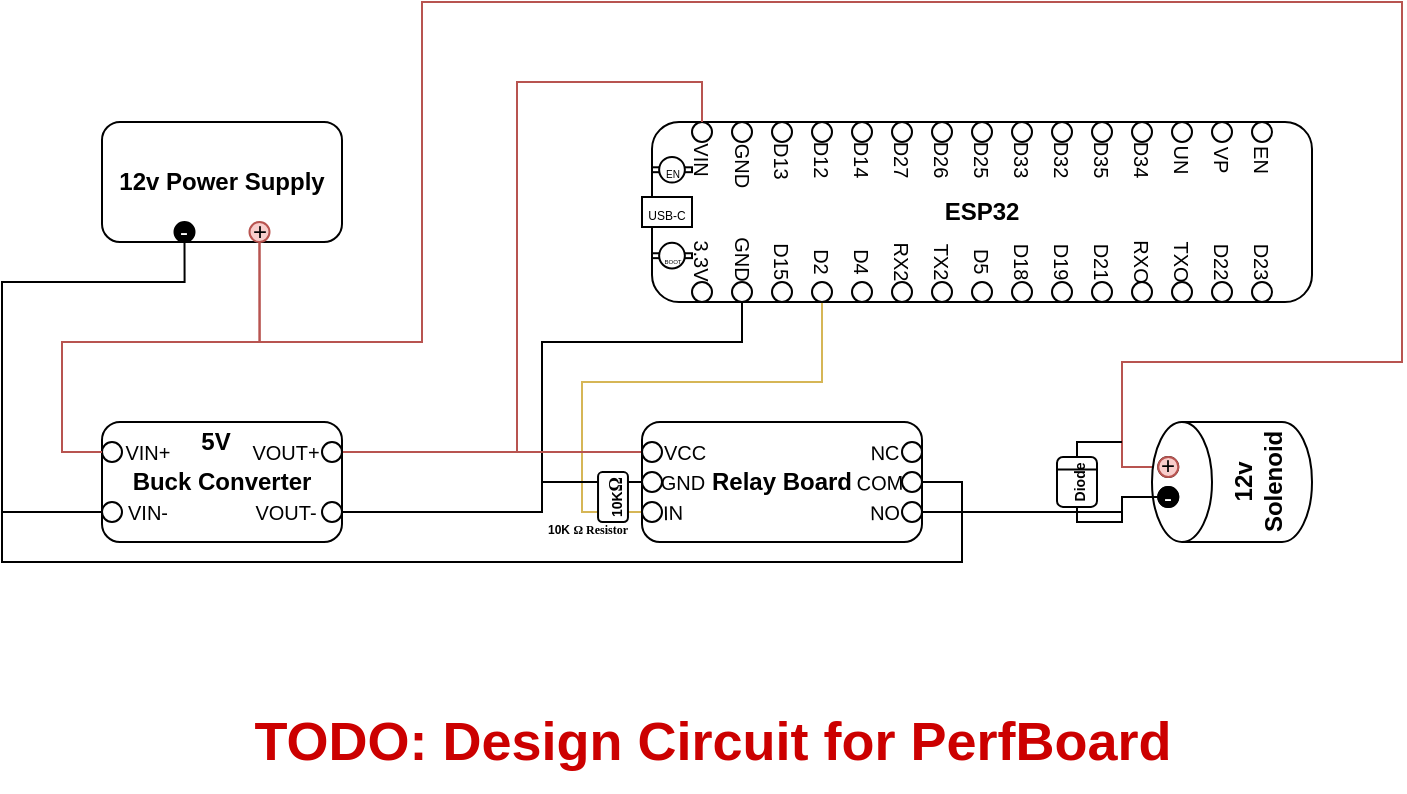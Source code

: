 <mxfile version="26.0.3">
  <diagram name="Page-1" id="7e0a89b8-554c-2b80-1dc8-d5c74ca68de4">
    <mxGraphModel dx="801" dy="462" grid="1" gridSize="10" guides="1" tooltips="1" connect="1" arrows="1" fold="1" page="1" pageScale="1" pageWidth="1100" pageHeight="850" background="none" math="0" shadow="0">
      <root>
        <mxCell id="0" />
        <mxCell id="1" parent="0" />
        <mxCell id="8zKR5QXtWBGNY6RMP4Kf-1" value="&lt;b&gt;12v Power Supply&lt;/b&gt;" style="rounded=1;whiteSpace=wrap;html=1;" parent="1" vertex="1">
          <mxGeometry x="250" y="140" width="120" height="60" as="geometry" />
        </mxCell>
        <mxCell id="6HL7fSu7sFX8N83Fmbjs-27" style="edgeStyle=orthogonalEdgeStyle;rounded=0;orthogonalLoop=1;jettySize=auto;html=1;exitX=1;exitY=0.75;exitDx=0;exitDy=0;entryX=0.5;entryY=1;entryDx=0;entryDy=0;endArrow=none;endFill=0;" edge="1" parent="1" source="8zKR5QXtWBGNY6RMP4Kf-2" target="8zKR5QXtWBGNY6RMP4Kf-30">
          <mxGeometry relative="1" as="geometry">
            <Array as="points">
              <mxPoint x="470" y="335" />
              <mxPoint x="470" y="250" />
              <mxPoint x="570" y="250" />
            </Array>
          </mxGeometry>
        </mxCell>
        <mxCell id="8zKR5QXtWBGNY6RMP4Kf-2" value="&lt;b&gt;Buck Converter&lt;/b&gt;" style="rounded=1;whiteSpace=wrap;html=1;" parent="1" vertex="1">
          <mxGeometry x="250" y="290" width="120" height="60" as="geometry" />
        </mxCell>
        <mxCell id="8zKR5QXtWBGNY6RMP4Kf-4" value="&lt;b&gt;ESP32&lt;/b&gt;" style="rounded=1;whiteSpace=wrap;html=1;movable=1;resizable=1;rotatable=1;deletable=1;editable=1;locked=0;connectable=1;" parent="1" vertex="1">
          <mxGeometry x="525" y="140" width="330" height="90" as="geometry" />
        </mxCell>
        <mxCell id="8zKR5QXtWBGNY6RMP4Kf-5" value="" style="ellipse;whiteSpace=wrap;html=1;aspect=fixed;" parent="1" vertex="1">
          <mxGeometry x="545" y="140" width="10" height="10" as="geometry" />
        </mxCell>
        <mxCell id="8zKR5QXtWBGNY6RMP4Kf-6" value="" style="ellipse;whiteSpace=wrap;html=1;aspect=fixed;" parent="1" vertex="1">
          <mxGeometry x="565" y="140" width="10" height="10" as="geometry" />
        </mxCell>
        <mxCell id="8zKR5QXtWBGNY6RMP4Kf-7" value="" style="ellipse;whiteSpace=wrap;html=1;aspect=fixed;" parent="1" vertex="1">
          <mxGeometry x="645" y="140" width="10" height="10" as="geometry" />
        </mxCell>
        <mxCell id="8zKR5QXtWBGNY6RMP4Kf-8" value="" style="ellipse;whiteSpace=wrap;html=1;aspect=fixed;" parent="1" vertex="1">
          <mxGeometry x="605" y="140" width="10" height="10" as="geometry" />
        </mxCell>
        <mxCell id="8zKR5QXtWBGNY6RMP4Kf-9" value="" style="ellipse;whiteSpace=wrap;html=1;aspect=fixed;" parent="1" vertex="1">
          <mxGeometry x="665" y="140" width="10" height="10" as="geometry" />
        </mxCell>
        <mxCell id="8zKR5QXtWBGNY6RMP4Kf-10" value="" style="ellipse;whiteSpace=wrap;html=1;aspect=fixed;" parent="1" vertex="1">
          <mxGeometry x="725" y="140" width="10" height="10" as="geometry" />
        </mxCell>
        <mxCell id="8zKR5QXtWBGNY6RMP4Kf-11" value="" style="ellipse;whiteSpace=wrap;html=1;aspect=fixed;" parent="1" vertex="1">
          <mxGeometry x="825" y="140" width="10" height="10" as="geometry" />
        </mxCell>
        <mxCell id="8zKR5QXtWBGNY6RMP4Kf-12" value="" style="ellipse;whiteSpace=wrap;html=1;aspect=fixed;" parent="1" vertex="1">
          <mxGeometry x="805" y="140" width="10" height="10" as="geometry" />
        </mxCell>
        <mxCell id="8zKR5QXtWBGNY6RMP4Kf-13" value="" style="ellipse;whiteSpace=wrap;html=1;aspect=fixed;" parent="1" vertex="1">
          <mxGeometry x="765" y="140" width="10" height="10" as="geometry" />
        </mxCell>
        <mxCell id="8zKR5QXtWBGNY6RMP4Kf-14" value="" style="ellipse;whiteSpace=wrap;html=1;aspect=fixed;" parent="1" vertex="1">
          <mxGeometry x="745" y="140" width="10" height="10" as="geometry" />
        </mxCell>
        <mxCell id="8zKR5QXtWBGNY6RMP4Kf-15" value="" style="ellipse;whiteSpace=wrap;html=1;aspect=fixed;" parent="1" vertex="1">
          <mxGeometry x="785" y="140" width="10" height="10" as="geometry" />
        </mxCell>
        <mxCell id="8zKR5QXtWBGNY6RMP4Kf-16" value="" style="ellipse;whiteSpace=wrap;html=1;aspect=fixed;" parent="1" vertex="1">
          <mxGeometry x="685" y="140" width="10" height="10" as="geometry" />
        </mxCell>
        <mxCell id="8zKR5QXtWBGNY6RMP4Kf-17" value="" style="ellipse;whiteSpace=wrap;html=1;aspect=fixed;" parent="1" vertex="1">
          <mxGeometry x="585" y="140" width="10" height="10" as="geometry" />
        </mxCell>
        <mxCell id="8zKR5QXtWBGNY6RMP4Kf-18" value="" style="ellipse;whiteSpace=wrap;html=1;aspect=fixed;" parent="1" vertex="1">
          <mxGeometry x="705" y="140" width="10" height="10" as="geometry" />
        </mxCell>
        <mxCell id="8zKR5QXtWBGNY6RMP4Kf-19" value="" style="ellipse;whiteSpace=wrap;html=1;aspect=fixed;" parent="1" vertex="1">
          <mxGeometry x="625" y="140" width="10" height="10" as="geometry" />
        </mxCell>
        <mxCell id="8zKR5QXtWBGNY6RMP4Kf-29" value="" style="ellipse;whiteSpace=wrap;html=1;aspect=fixed;" parent="1" vertex="1">
          <mxGeometry x="545" y="220" width="10" height="10" as="geometry" />
        </mxCell>
        <mxCell id="8zKR5QXtWBGNY6RMP4Kf-30" value="" style="ellipse;whiteSpace=wrap;html=1;aspect=fixed;" parent="1" vertex="1">
          <mxGeometry x="565" y="220" width="10" height="10" as="geometry" />
        </mxCell>
        <mxCell id="8zKR5QXtWBGNY6RMP4Kf-31" value="" style="ellipse;whiteSpace=wrap;html=1;aspect=fixed;" parent="1" vertex="1">
          <mxGeometry x="645" y="220" width="10" height="10" as="geometry" />
        </mxCell>
        <mxCell id="6HL7fSu7sFX8N83Fmbjs-39" style="edgeStyle=orthogonalEdgeStyle;rounded=0;orthogonalLoop=1;jettySize=auto;html=1;entryX=0;entryY=0.5;entryDx=0;entryDy=0;endArrow=none;endFill=0;fillColor=#fff2cc;strokeColor=#d6b656;" edge="1" parent="1" source="8zKR5QXtWBGNY6RMP4Kf-32" target="6HL7fSu7sFX8N83Fmbjs-8">
          <mxGeometry relative="1" as="geometry">
            <Array as="points">
              <mxPoint x="610" y="270" />
              <mxPoint x="490" y="270" />
              <mxPoint x="490" y="335" />
            </Array>
          </mxGeometry>
        </mxCell>
        <mxCell id="8zKR5QXtWBGNY6RMP4Kf-32" value="" style="ellipse;whiteSpace=wrap;html=1;aspect=fixed;" parent="1" vertex="1">
          <mxGeometry x="605" y="220" width="10" height="10" as="geometry" />
        </mxCell>
        <mxCell id="8zKR5QXtWBGNY6RMP4Kf-33" value="" style="ellipse;whiteSpace=wrap;html=1;aspect=fixed;" parent="1" vertex="1">
          <mxGeometry x="665" y="220" width="10" height="10" as="geometry" />
        </mxCell>
        <mxCell id="8zKR5QXtWBGNY6RMP4Kf-34" value="" style="ellipse;whiteSpace=wrap;html=1;aspect=fixed;" parent="1" vertex="1">
          <mxGeometry x="725" y="220" width="10" height="10" as="geometry" />
        </mxCell>
        <mxCell id="8zKR5QXtWBGNY6RMP4Kf-35" value="" style="ellipse;whiteSpace=wrap;html=1;aspect=fixed;" parent="1" vertex="1">
          <mxGeometry x="825" y="220" width="10" height="10" as="geometry" />
        </mxCell>
        <mxCell id="8zKR5QXtWBGNY6RMP4Kf-36" value="" style="ellipse;whiteSpace=wrap;html=1;aspect=fixed;" parent="1" vertex="1">
          <mxGeometry x="805" y="220" width="10" height="10" as="geometry" />
        </mxCell>
        <mxCell id="8zKR5QXtWBGNY6RMP4Kf-37" value="" style="ellipse;whiteSpace=wrap;html=1;aspect=fixed;" parent="1" vertex="1">
          <mxGeometry x="765" y="220" width="10" height="10" as="geometry" />
        </mxCell>
        <mxCell id="8zKR5QXtWBGNY6RMP4Kf-38" value="" style="ellipse;whiteSpace=wrap;html=1;aspect=fixed;" parent="1" vertex="1">
          <mxGeometry x="745" y="220" width="10" height="10" as="geometry" />
        </mxCell>
        <mxCell id="8zKR5QXtWBGNY6RMP4Kf-39" value="" style="ellipse;whiteSpace=wrap;html=1;aspect=fixed;" parent="1" vertex="1">
          <mxGeometry x="785" y="220" width="10" height="10" as="geometry" />
        </mxCell>
        <mxCell id="8zKR5QXtWBGNY6RMP4Kf-40" value="" style="ellipse;whiteSpace=wrap;html=1;aspect=fixed;" parent="1" vertex="1">
          <mxGeometry x="685" y="220" width="10" height="10" as="geometry" />
        </mxCell>
        <mxCell id="8zKR5QXtWBGNY6RMP4Kf-41" value="" style="ellipse;whiteSpace=wrap;html=1;aspect=fixed;" parent="1" vertex="1">
          <mxGeometry x="585" y="220" width="10" height="10" as="geometry" />
        </mxCell>
        <mxCell id="8zKR5QXtWBGNY6RMP4Kf-42" value="" style="ellipse;whiteSpace=wrap;html=1;aspect=fixed;" parent="1" vertex="1">
          <mxGeometry x="705" y="220" width="10" height="10" as="geometry" />
        </mxCell>
        <mxCell id="8zKR5QXtWBGNY6RMP4Kf-43" value="" style="ellipse;whiteSpace=wrap;html=1;aspect=fixed;" parent="1" vertex="1">
          <mxGeometry x="625" y="220" width="10" height="10" as="geometry" />
        </mxCell>
        <mxCell id="8zKR5QXtWBGNY6RMP4Kf-44" value="&lt;font style=&quot;font-size: 10px;&quot;&gt;VIN&lt;/font&gt;" style="text;html=1;align=center;verticalAlign=middle;whiteSpace=wrap;rounded=0;rotation=90;" parent="1" vertex="1">
          <mxGeometry x="541.88" y="154" width="16.25" height="10" as="geometry" />
        </mxCell>
        <mxCell id="8zKR5QXtWBGNY6RMP4Kf-45" value="&lt;font style=&quot;font-size: 10px;&quot;&gt;GND&lt;/font&gt;" style="text;html=1;align=center;verticalAlign=middle;whiteSpace=wrap;rounded=0;rotation=90;" parent="1" vertex="1">
          <mxGeometry x="558.44" y="157.44" width="23.12" height="10" as="geometry" />
        </mxCell>
        <mxCell id="8zKR5QXtWBGNY6RMP4Kf-46" value="&lt;font style=&quot;font-size: 10px;&quot;&gt;D13&lt;/font&gt;" style="text;html=1;align=center;verticalAlign=middle;whiteSpace=wrap;rounded=0;rotation=90;" parent="1" vertex="1">
          <mxGeometry x="581.72" y="154.16" width="16.56" height="10" as="geometry" />
        </mxCell>
        <mxCell id="8zKR5QXtWBGNY6RMP4Kf-47" value="&lt;font style=&quot;font-size: 10px;&quot;&gt;D12&lt;/font&gt;" style="text;html=1;align=center;verticalAlign=middle;whiteSpace=wrap;rounded=0;rotation=90;" parent="1" vertex="1">
          <mxGeometry x="601.88" y="154" width="16.25" height="10" as="geometry" />
        </mxCell>
        <mxCell id="8zKR5QXtWBGNY6RMP4Kf-48" value="&lt;font style=&quot;font-size: 10px;&quot;&gt;D14&lt;/font&gt;" style="text;html=1;align=center;verticalAlign=middle;whiteSpace=wrap;rounded=0;rotation=90;" parent="1" vertex="1">
          <mxGeometry x="621.88" y="154" width="16.25" height="10" as="geometry" />
        </mxCell>
        <mxCell id="8zKR5QXtWBGNY6RMP4Kf-49" value="&lt;font style=&quot;font-size: 10px;&quot;&gt;D27&lt;/font&gt;" style="text;html=1;align=center;verticalAlign=middle;whiteSpace=wrap;rounded=0;rotation=90;" parent="1" vertex="1">
          <mxGeometry x="641.88" y="154" width="16.25" height="10" as="geometry" />
        </mxCell>
        <mxCell id="8zKR5QXtWBGNY6RMP4Kf-50" value="&lt;font style=&quot;font-size: 10px;&quot;&gt;D26&lt;/font&gt;" style="text;html=1;align=center;verticalAlign=middle;whiteSpace=wrap;rounded=0;rotation=90;" parent="1" vertex="1">
          <mxGeometry x="661.88" y="154" width="16.25" height="10" as="geometry" />
        </mxCell>
        <mxCell id="8zKR5QXtWBGNY6RMP4Kf-51" value="&lt;font style=&quot;font-size: 10px;&quot;&gt;D25&lt;/font&gt;" style="text;html=1;align=center;verticalAlign=middle;whiteSpace=wrap;rounded=0;rotation=90;" parent="1" vertex="1">
          <mxGeometry x="681.88" y="154" width="16.25" height="10" as="geometry" />
        </mxCell>
        <mxCell id="8zKR5QXtWBGNY6RMP4Kf-52" value="&lt;font style=&quot;font-size: 10px;&quot;&gt;D33&lt;/font&gt;" style="text;html=1;align=center;verticalAlign=middle;whiteSpace=wrap;rounded=0;rotation=90;" parent="1" vertex="1">
          <mxGeometry x="701.88" y="154" width="16.25" height="10" as="geometry" />
        </mxCell>
        <mxCell id="8zKR5QXtWBGNY6RMP4Kf-53" value="&lt;font style=&quot;font-size: 10px;&quot;&gt;D32&lt;/font&gt;" style="text;html=1;align=center;verticalAlign=middle;whiteSpace=wrap;rounded=0;rotation=90;" parent="1" vertex="1">
          <mxGeometry x="721.88" y="154" width="16.25" height="10" as="geometry" />
        </mxCell>
        <mxCell id="8zKR5QXtWBGNY6RMP4Kf-54" value="&lt;font style=&quot;font-size: 10px;&quot;&gt;D35&lt;/font&gt;" style="text;html=1;align=center;verticalAlign=middle;whiteSpace=wrap;rounded=0;rotation=90;" parent="1" vertex="1">
          <mxGeometry x="741.88" y="154" width="16.25" height="10" as="geometry" />
        </mxCell>
        <mxCell id="8zKR5QXtWBGNY6RMP4Kf-55" value="&lt;font style=&quot;font-size: 10px;&quot;&gt;D34&lt;/font&gt;" style="text;html=1;align=center;verticalAlign=middle;whiteSpace=wrap;rounded=0;rotation=90;" parent="1" vertex="1">
          <mxGeometry x="761.88" y="154" width="16.25" height="10" as="geometry" />
        </mxCell>
        <mxCell id="8zKR5QXtWBGNY6RMP4Kf-56" value="&lt;font style=&quot;font-size: 10px;&quot;&gt;UN&lt;/font&gt;" style="text;html=1;align=center;verticalAlign=middle;whiteSpace=wrap;rounded=0;rotation=90;" parent="1" vertex="1">
          <mxGeometry x="781.88" y="154" width="16.25" height="10" as="geometry" />
        </mxCell>
        <mxCell id="8zKR5QXtWBGNY6RMP4Kf-57" value="&lt;font style=&quot;font-size: 10px;&quot;&gt;VP&lt;/font&gt;" style="text;html=1;align=center;verticalAlign=middle;whiteSpace=wrap;rounded=0;rotation=90;" parent="1" vertex="1">
          <mxGeometry x="801.88" y="154" width="16.25" height="10" as="geometry" />
        </mxCell>
        <mxCell id="8zKR5QXtWBGNY6RMP4Kf-58" value="&lt;font style=&quot;font-size: 10px;&quot;&gt;EN&lt;/font&gt;" style="text;html=1;align=center;verticalAlign=middle;whiteSpace=wrap;rounded=0;rotation=90;" parent="1" vertex="1">
          <mxGeometry x="821.88" y="154" width="16.25" height="10" as="geometry" />
        </mxCell>
        <mxCell id="8zKR5QXtWBGNY6RMP4Kf-60" value="&lt;font style=&quot;font-size: 10px;&quot;&gt;3.3V&lt;/font&gt;" style="text;html=1;align=center;verticalAlign=middle;whiteSpace=wrap;rounded=0;rotation=90;" parent="1" vertex="1">
          <mxGeometry x="538.36" y="205" width="23.27" height="10" as="geometry" />
        </mxCell>
        <mxCell id="8zKR5QXtWBGNY6RMP4Kf-61" value="&lt;font style=&quot;font-size: 10px;&quot;&gt;GND&lt;/font&gt;" style="text;html=1;align=center;verticalAlign=middle;whiteSpace=wrap;rounded=0;rotation=90;" parent="1" vertex="1">
          <mxGeometry x="556.72" y="203.28" width="26.56" height="10" as="geometry" />
        </mxCell>
        <mxCell id="8zKR5QXtWBGNY6RMP4Kf-62" value="&lt;font style=&quot;font-size: 10px;&quot;&gt;D15&lt;/font&gt;" style="text;html=1;align=center;verticalAlign=middle;whiteSpace=wrap;rounded=0;rotation=90;" parent="1" vertex="1">
          <mxGeometry x="582.03" y="205" width="16.25" height="10" as="geometry" />
        </mxCell>
        <mxCell id="8zKR5QXtWBGNY6RMP4Kf-63" value="&lt;font style=&quot;font-size: 10px;&quot;&gt;D2&lt;/font&gt;" style="text;html=1;align=center;verticalAlign=middle;whiteSpace=wrap;rounded=0;rotation=90;" parent="1" vertex="1">
          <mxGeometry x="601.88" y="205" width="16.25" height="10" as="geometry" />
        </mxCell>
        <mxCell id="8zKR5QXtWBGNY6RMP4Kf-64" value="&lt;font style=&quot;font-size: 10px;&quot;&gt;D4&lt;/font&gt;" style="text;html=1;align=center;verticalAlign=middle;whiteSpace=wrap;rounded=0;rotation=90;" parent="1" vertex="1">
          <mxGeometry x="621.88" y="205" width="16.25" height="10" as="geometry" />
        </mxCell>
        <mxCell id="8zKR5QXtWBGNY6RMP4Kf-65" value="&lt;span style=&quot;font-size: 10px;&quot;&gt;RX2&lt;/span&gt;" style="text;html=1;align=center;verticalAlign=middle;whiteSpace=wrap;rounded=0;rotation=90;" parent="1" vertex="1">
          <mxGeometry x="641.88" y="205" width="16.25" height="10" as="geometry" />
        </mxCell>
        <mxCell id="8zKR5QXtWBGNY6RMP4Kf-66" value="&lt;font style=&quot;font-size: 10px;&quot;&gt;TX2&lt;/font&gt;" style="text;html=1;align=center;verticalAlign=middle;whiteSpace=wrap;rounded=0;rotation=90;" parent="1" vertex="1">
          <mxGeometry x="661.88" y="205" width="16.25" height="10" as="geometry" />
        </mxCell>
        <mxCell id="8zKR5QXtWBGNY6RMP4Kf-67" value="&lt;font style=&quot;font-size: 10px;&quot;&gt;D5&lt;/font&gt;" style="text;html=1;align=center;verticalAlign=middle;whiteSpace=wrap;rounded=0;rotation=90;" parent="1" vertex="1">
          <mxGeometry x="682.03" y="205" width="16.25" height="10" as="geometry" />
        </mxCell>
        <mxCell id="8zKR5QXtWBGNY6RMP4Kf-68" value="&lt;font style=&quot;font-size: 10px;&quot;&gt;D18&lt;/font&gt;" style="text;html=1;align=center;verticalAlign=middle;whiteSpace=wrap;rounded=0;rotation=90;" parent="1" vertex="1">
          <mxGeometry x="701.88" y="205" width="16.25" height="10" as="geometry" />
        </mxCell>
        <mxCell id="8zKR5QXtWBGNY6RMP4Kf-69" value="&lt;font style=&quot;font-size: 10px;&quot;&gt;D19&lt;/font&gt;" style="text;html=1;align=center;verticalAlign=middle;whiteSpace=wrap;rounded=0;rotation=90;" parent="1" vertex="1">
          <mxGeometry x="721.88" y="205" width="16.25" height="10" as="geometry" />
        </mxCell>
        <mxCell id="8zKR5QXtWBGNY6RMP4Kf-70" value="&lt;font style=&quot;font-size: 10px;&quot;&gt;D21&lt;/font&gt;" style="text;html=1;align=center;verticalAlign=middle;whiteSpace=wrap;rounded=0;rotation=90;" parent="1" vertex="1">
          <mxGeometry x="741.88" y="205" width="16.25" height="10" as="geometry" />
        </mxCell>
        <mxCell id="8zKR5QXtWBGNY6RMP4Kf-71" value="&lt;font style=&quot;font-size: 10px;&quot;&gt;RXO&lt;/font&gt;" style="text;html=1;align=center;verticalAlign=middle;whiteSpace=wrap;rounded=0;rotation=90;" parent="1" vertex="1">
          <mxGeometry x="761.87" y="205" width="16.25" height="10" as="geometry" />
        </mxCell>
        <mxCell id="8zKR5QXtWBGNY6RMP4Kf-72" value="&lt;font style=&quot;font-size: 10px;&quot;&gt;TXO&lt;/font&gt;" style="text;html=1;align=center;verticalAlign=middle;whiteSpace=wrap;rounded=0;rotation=90;" parent="1" vertex="1">
          <mxGeometry x="781.88" y="205" width="16.25" height="10" as="geometry" />
        </mxCell>
        <mxCell id="8zKR5QXtWBGNY6RMP4Kf-74" value="&lt;font style=&quot;font-size: 10px;&quot;&gt;D22&lt;/font&gt;" style="text;html=1;align=center;verticalAlign=middle;whiteSpace=wrap;rounded=0;rotation=90;" parent="1" vertex="1">
          <mxGeometry x="801.88" y="205" width="16.25" height="10" as="geometry" />
        </mxCell>
        <mxCell id="8zKR5QXtWBGNY6RMP4Kf-75" value="&lt;font style=&quot;font-size: 10px;&quot;&gt;D23&lt;/font&gt;" style="text;html=1;align=center;verticalAlign=middle;whiteSpace=wrap;rounded=0;rotation=90;" parent="1" vertex="1">
          <mxGeometry x="821.88" y="205" width="16.25" height="10" as="geometry" />
        </mxCell>
        <mxCell id="8zKR5QXtWBGNY6RMP4Kf-78" value="" style="group" parent="1" vertex="1" connectable="0">
          <mxGeometry x="525" y="157.44" width="20" height="12.86" as="geometry" />
        </mxCell>
        <mxCell id="8zKR5QXtWBGNY6RMP4Kf-76" value="" style="rounded=0;whiteSpace=wrap;html=1;" parent="8zKR5QXtWBGNY6RMP4Kf-78" vertex="1">
          <mxGeometry y="5.21" width="20" height="2.44" as="geometry" />
        </mxCell>
        <mxCell id="8zKR5QXtWBGNY6RMP4Kf-77" value="&lt;font style=&quot;font-size: 5px;&quot;&gt;EN&lt;/font&gt;" style="ellipse;whiteSpace=wrap;html=1;aspect=fixed;" parent="8zKR5QXtWBGNY6RMP4Kf-78" vertex="1">
          <mxGeometry x="3.57" width="12.86" height="12.86" as="geometry" />
        </mxCell>
        <mxCell id="8zKR5QXtWBGNY6RMP4Kf-79" value="" style="group" parent="1" vertex="1" connectable="0">
          <mxGeometry x="525" y="200.42" width="20" height="12.86" as="geometry" />
        </mxCell>
        <mxCell id="8zKR5QXtWBGNY6RMP4Kf-80" value="" style="rounded=0;whiteSpace=wrap;html=1;" parent="8zKR5QXtWBGNY6RMP4Kf-79" vertex="1">
          <mxGeometry y="5.21" width="20" height="2.44" as="geometry" />
        </mxCell>
        <mxCell id="8zKR5QXtWBGNY6RMP4Kf-81" value="&lt;font style=&quot;font-size: 3px;&quot;&gt;BOOT&lt;/font&gt;" style="ellipse;whiteSpace=wrap;html=1;aspect=fixed;" parent="8zKR5QXtWBGNY6RMP4Kf-79" vertex="1">
          <mxGeometry x="3.57" width="12.86" height="12.86" as="geometry" />
        </mxCell>
        <mxCell id="8zKR5QXtWBGNY6RMP4Kf-82" value="&lt;font style=&quot;font-size: 6px; line-height: 100%;&quot;&gt;USB-C&lt;/font&gt;" style="rounded=0;whiteSpace=wrap;html=1;" parent="1" vertex="1">
          <mxGeometry x="520" y="177.5" width="25" height="15" as="geometry" />
        </mxCell>
        <mxCell id="6HL7fSu7sFX8N83Fmbjs-34" style="edgeStyle=orthogonalEdgeStyle;rounded=0;orthogonalLoop=1;jettySize=auto;html=1;exitX=0;exitY=0.25;exitDx=0;exitDy=0;endArrow=none;endFill=0;fillColor=#f8cecc;strokeColor=#b85450;" edge="1" parent="1" source="6HL7fSu7sFX8N83Fmbjs-2">
          <mxGeometry relative="1" as="geometry">
            <mxPoint x="440" y="305" as="targetPoint" />
          </mxGeometry>
        </mxCell>
        <mxCell id="6HL7fSu7sFX8N83Fmbjs-2" value="&lt;b&gt;Relay Board&lt;/b&gt;" style="rounded=1;whiteSpace=wrap;html=1;" vertex="1" parent="1">
          <mxGeometry x="520" y="290" width="140" height="60" as="geometry" />
        </mxCell>
        <mxCell id="6HL7fSu7sFX8N83Fmbjs-3" value="" style="ellipse;whiteSpace=wrap;html=1;aspect=fixed;" vertex="1" parent="1">
          <mxGeometry x="250" y="330" width="10" height="10" as="geometry" />
        </mxCell>
        <mxCell id="6HL7fSu7sFX8N83Fmbjs-4" value="" style="ellipse;whiteSpace=wrap;html=1;aspect=fixed;" vertex="1" parent="1">
          <mxGeometry x="250" y="300" width="10" height="10" as="geometry" />
        </mxCell>
        <mxCell id="6HL7fSu7sFX8N83Fmbjs-5" value="" style="ellipse;whiteSpace=wrap;html=1;aspect=fixed;" vertex="1" parent="1">
          <mxGeometry x="360" y="330" width="10" height="10" as="geometry" />
        </mxCell>
        <mxCell id="6HL7fSu7sFX8N83Fmbjs-26" style="edgeStyle=orthogonalEdgeStyle;rounded=0;orthogonalLoop=1;jettySize=auto;html=1;exitX=1;exitY=0.5;exitDx=0;exitDy=0;entryX=0.5;entryY=0;entryDx=0;entryDy=0;endArrow=none;endFill=0;fillColor=#f8cecc;strokeColor=#b85450;" edge="1" parent="1" source="6HL7fSu7sFX8N83Fmbjs-6" target="8zKR5QXtWBGNY6RMP4Kf-5">
          <mxGeometry relative="1" as="geometry" />
        </mxCell>
        <mxCell id="6HL7fSu7sFX8N83Fmbjs-6" value="" style="ellipse;whiteSpace=wrap;html=1;aspect=fixed;" vertex="1" parent="1">
          <mxGeometry x="360" y="300" width="10" height="10" as="geometry" />
        </mxCell>
        <mxCell id="6HL7fSu7sFX8N83Fmbjs-35" style="edgeStyle=orthogonalEdgeStyle;rounded=0;orthogonalLoop=1;jettySize=auto;html=1;exitX=0;exitY=0.5;exitDx=0;exitDy=0;endArrow=none;endFill=0;" edge="1" parent="1" source="6HL7fSu7sFX8N83Fmbjs-7">
          <mxGeometry relative="1" as="geometry">
            <mxPoint x="470" y="330" as="targetPoint" />
            <Array as="points">
              <mxPoint x="470" y="320" />
            </Array>
          </mxGeometry>
        </mxCell>
        <mxCell id="6HL7fSu7sFX8N83Fmbjs-7" value="" style="ellipse;whiteSpace=wrap;html=1;aspect=fixed;" vertex="1" parent="1">
          <mxGeometry x="520" y="315" width="10" height="10" as="geometry" />
        </mxCell>
        <mxCell id="6HL7fSu7sFX8N83Fmbjs-8" value="" style="ellipse;whiteSpace=wrap;html=1;aspect=fixed;" vertex="1" parent="1">
          <mxGeometry x="520" y="330" width="10" height="10" as="geometry" />
        </mxCell>
        <mxCell id="6HL7fSu7sFX8N83Fmbjs-9" value="" style="ellipse;whiteSpace=wrap;html=1;aspect=fixed;" vertex="1" parent="1">
          <mxGeometry x="520" y="300" width="10" height="10" as="geometry" />
        </mxCell>
        <mxCell id="6HL7fSu7sFX8N83Fmbjs-13" value="&lt;font style=&quot;font-size: 10px;&quot;&gt;VIN+&lt;/font&gt;" style="text;html=1;align=center;verticalAlign=middle;whiteSpace=wrap;rounded=0;rotation=0;" vertex="1" parent="1">
          <mxGeometry x="260" y="300" width="26.25" height="10" as="geometry" />
        </mxCell>
        <mxCell id="6HL7fSu7sFX8N83Fmbjs-14" value="&lt;font style=&quot;font-size: 10px;&quot;&gt;VIN-&lt;/font&gt;" style="text;html=1;align=center;verticalAlign=middle;whiteSpace=wrap;rounded=0;rotation=0;" vertex="1" parent="1">
          <mxGeometry x="260" y="330" width="26.25" height="10" as="geometry" />
        </mxCell>
        <mxCell id="6HL7fSu7sFX8N83Fmbjs-15" value="&lt;font style=&quot;font-size: 10px;&quot;&gt;VOUT+&lt;/font&gt;" style="text;html=1;align=center;verticalAlign=middle;whiteSpace=wrap;rounded=0;rotation=0;" vertex="1" parent="1">
          <mxGeometry x="323.75" y="300" width="36.25" height="10" as="geometry" />
        </mxCell>
        <mxCell id="6HL7fSu7sFX8N83Fmbjs-17" value="&lt;font style=&quot;font-size: 10px;&quot;&gt;VOUT-&lt;/font&gt;" style="text;html=1;align=center;verticalAlign=middle;whiteSpace=wrap;rounded=0;rotation=0;" vertex="1" parent="1">
          <mxGeometry x="323.75" y="330" width="36.25" height="10" as="geometry" />
        </mxCell>
        <mxCell id="6HL7fSu7sFX8N83Fmbjs-23" style="edgeStyle=orthogonalEdgeStyle;rounded=0;orthogonalLoop=1;jettySize=auto;html=1;exitX=0.5;exitY=1;exitDx=0;exitDy=0;entryX=0;entryY=0.5;entryDx=0;entryDy=0;endArrow=none;endFill=0;" edge="1" parent="1" source="6HL7fSu7sFX8N83Fmbjs-19" target="6HL7fSu7sFX8N83Fmbjs-3">
          <mxGeometry relative="1" as="geometry">
            <Array as="points">
              <mxPoint x="291" y="220" />
              <mxPoint x="200" y="220" />
              <mxPoint x="200" y="335" />
            </Array>
          </mxGeometry>
        </mxCell>
        <mxCell id="6HL7fSu7sFX8N83Fmbjs-19" value="&lt;font style=&quot;color: rgb(255, 255, 255);&quot;&gt;-&lt;/font&gt;" style="ellipse;whiteSpace=wrap;html=1;aspect=fixed;fillColor=#000000;" vertex="1" parent="1">
          <mxGeometry x="286.25" y="190" width="10" height="10" as="geometry" />
        </mxCell>
        <mxCell id="6HL7fSu7sFX8N83Fmbjs-24" style="edgeStyle=orthogonalEdgeStyle;rounded=0;orthogonalLoop=1;jettySize=auto;html=1;exitX=0.5;exitY=1;exitDx=0;exitDy=0;entryX=0;entryY=0.5;entryDx=0;entryDy=0;fillColor=#f8cecc;strokeColor=#b85450;endArrow=none;endFill=0;" edge="1" parent="1" source="6HL7fSu7sFX8N83Fmbjs-22" target="6HL7fSu7sFX8N83Fmbjs-4">
          <mxGeometry relative="1" as="geometry" />
        </mxCell>
        <mxCell id="6HL7fSu7sFX8N83Fmbjs-45" style="edgeStyle=orthogonalEdgeStyle;rounded=0;orthogonalLoop=1;jettySize=auto;html=1;exitX=0.5;exitY=1;exitDx=0;exitDy=0;entryX=0;entryY=0.5;entryDx=0;entryDy=0;endArrow=none;endFill=0;fillColor=#f8cecc;strokeColor=#b85450;" edge="1" parent="1" source="6HL7fSu7sFX8N83Fmbjs-22" target="6HL7fSu7sFX8N83Fmbjs-43">
          <mxGeometry relative="1" as="geometry">
            <Array as="points">
              <mxPoint x="329" y="250" />
              <mxPoint x="410" y="250" />
              <mxPoint x="410" y="80" />
              <mxPoint x="900" y="80" />
              <mxPoint x="900" y="260" />
              <mxPoint x="760" y="260" />
              <mxPoint x="760" y="312" />
            </Array>
          </mxGeometry>
        </mxCell>
        <mxCell id="6HL7fSu7sFX8N83Fmbjs-22" value="+" style="ellipse;whiteSpace=wrap;html=1;aspect=fixed;fillColor=#f8cecc;strokeColor=#b85450;" vertex="1" parent="1">
          <mxGeometry x="323.75" y="190" width="10" height="10" as="geometry" />
        </mxCell>
        <mxCell id="6HL7fSu7sFX8N83Fmbjs-25" value="&lt;b&gt;5V&lt;/b&gt;" style="text;html=1;align=center;verticalAlign=middle;whiteSpace=wrap;rounded=0;" vertex="1" parent="1">
          <mxGeometry x="280" y="290" width="53.75" height="20" as="geometry" />
        </mxCell>
        <mxCell id="6HL7fSu7sFX8N83Fmbjs-28" value="&lt;font style=&quot;font-size: 10px;&quot;&gt;IN&lt;/font&gt;" style="text;html=1;align=center;verticalAlign=middle;whiteSpace=wrap;rounded=0;rotation=-1;" vertex="1" parent="1">
          <mxGeometry x="526.72" y="330" width="16.56" height="10" as="geometry" />
        </mxCell>
        <mxCell id="6HL7fSu7sFX8N83Fmbjs-29" value="&lt;font style=&quot;font-size: 10px;&quot;&gt;GND&lt;/font&gt;" style="text;html=1;align=center;verticalAlign=middle;whiteSpace=wrap;rounded=0;rotation=0;" vertex="1" parent="1">
          <mxGeometry x="526.72" y="315" width="26.65" height="10" as="geometry" />
        </mxCell>
        <mxCell id="6HL7fSu7sFX8N83Fmbjs-47" style="edgeStyle=orthogonalEdgeStyle;rounded=0;orthogonalLoop=1;jettySize=auto;html=1;exitX=1;exitY=0.5;exitDx=0;exitDy=0;endArrow=none;endFill=0;" edge="1" parent="1" source="6HL7fSu7sFX8N83Fmbjs-30">
          <mxGeometry relative="1" as="geometry">
            <mxPoint x="200" y="330" as="targetPoint" />
            <Array as="points">
              <mxPoint x="680" y="320" />
              <mxPoint x="680" y="360" />
              <mxPoint x="200" y="360" />
            </Array>
          </mxGeometry>
        </mxCell>
        <mxCell id="6HL7fSu7sFX8N83Fmbjs-30" value="" style="ellipse;whiteSpace=wrap;html=1;aspect=fixed;" vertex="1" parent="1">
          <mxGeometry x="650" y="315" width="10" height="10" as="geometry" />
        </mxCell>
        <mxCell id="6HL7fSu7sFX8N83Fmbjs-31" value="" style="ellipse;whiteSpace=wrap;html=1;aspect=fixed;" vertex="1" parent="1">
          <mxGeometry x="650" y="330" width="10" height="10" as="geometry" />
        </mxCell>
        <mxCell id="6HL7fSu7sFX8N83Fmbjs-32" value="" style="ellipse;whiteSpace=wrap;html=1;aspect=fixed;" vertex="1" parent="1">
          <mxGeometry x="650" y="300" width="10" height="10" as="geometry" />
        </mxCell>
        <mxCell id="6HL7fSu7sFX8N83Fmbjs-33" value="&lt;font style=&quot;font-size: 10px;&quot;&gt;VCC&lt;/font&gt;" style="text;html=1;align=center;verticalAlign=middle;whiteSpace=wrap;rounded=0;rotation=0;" vertex="1" parent="1">
          <mxGeometry x="528.35" y="300" width="26.65" height="10" as="geometry" />
        </mxCell>
        <mxCell id="6HL7fSu7sFX8N83Fmbjs-36" value="&lt;font style=&quot;font-size: 10px;&quot;&gt;NO&lt;/font&gt;" style="text;html=1;align=center;verticalAlign=middle;whiteSpace=wrap;rounded=0;rotation=-1;" vertex="1" parent="1">
          <mxGeometry x="633.44" y="330" width="16.56" height="10" as="geometry" />
        </mxCell>
        <mxCell id="6HL7fSu7sFX8N83Fmbjs-37" value="&lt;font style=&quot;font-size: 10px;&quot;&gt;COM&lt;/font&gt;" style="text;html=1;align=center;verticalAlign=middle;whiteSpace=wrap;rounded=0;rotation=-1;" vertex="1" parent="1">
          <mxGeometry x="628.44" y="314.96" width="21.56" height="10" as="geometry" />
        </mxCell>
        <mxCell id="6HL7fSu7sFX8N83Fmbjs-38" value="&lt;font style=&quot;font-size: 10px;&quot;&gt;NC&lt;/font&gt;" style="text;html=1;align=center;verticalAlign=middle;whiteSpace=wrap;rounded=0;rotation=-1;" vertex="1" parent="1">
          <mxGeometry x="633.44" y="300" width="16.56" height="10" as="geometry" />
        </mxCell>
        <mxCell id="6HL7fSu7sFX8N83Fmbjs-40" value="&lt;b&gt;12v Solenoid&lt;/b&gt;" style="shape=cylinder3;whiteSpace=wrap;html=1;boundedLbl=1;backgroundOutline=1;size=15;rotation=-90;" vertex="1" parent="1">
          <mxGeometry x="785" y="279.96" width="60" height="80" as="geometry" />
        </mxCell>
        <mxCell id="6HL7fSu7sFX8N83Fmbjs-41" value="" style="ellipse;whiteSpace=wrap;html=1;aspect=fixed;" vertex="1" parent="1">
          <mxGeometry x="778.12" y="307.48" width="10" height="10" as="geometry" />
        </mxCell>
        <mxCell id="6HL7fSu7sFX8N83Fmbjs-42" value="" style="ellipse;whiteSpace=wrap;html=1;aspect=fixed;" vertex="1" parent="1">
          <mxGeometry x="778.12" y="322.52" width="10" height="10" as="geometry" />
        </mxCell>
        <mxCell id="6HL7fSu7sFX8N83Fmbjs-43" value="+" style="ellipse;whiteSpace=wrap;html=1;aspect=fixed;fillColor=#f8cecc;strokeColor=#b85450;" vertex="1" parent="1">
          <mxGeometry x="778.13" y="307.48" width="10" height="10" as="geometry" />
        </mxCell>
        <mxCell id="6HL7fSu7sFX8N83Fmbjs-46" style="edgeStyle=orthogonalEdgeStyle;rounded=0;orthogonalLoop=1;jettySize=auto;html=1;entryX=1;entryY=0.5;entryDx=0;entryDy=0;endArrow=none;endFill=0;" edge="1" parent="1" source="6HL7fSu7sFX8N83Fmbjs-44" target="6HL7fSu7sFX8N83Fmbjs-31">
          <mxGeometry relative="1" as="geometry">
            <Array as="points">
              <mxPoint x="760" y="328" />
              <mxPoint x="760" y="335" />
            </Array>
          </mxGeometry>
        </mxCell>
        <mxCell id="6HL7fSu7sFX8N83Fmbjs-44" value="&lt;font style=&quot;color: rgb(255, 255, 255);&quot;&gt;-&lt;/font&gt;" style="ellipse;whiteSpace=wrap;html=1;aspect=fixed;fillColor=#000000;" vertex="1" parent="1">
          <mxGeometry x="778.13" y="322.52" width="10" height="10" as="geometry" />
        </mxCell>
        <mxCell id="6HL7fSu7sFX8N83Fmbjs-53" style="edgeStyle=orthogonalEdgeStyle;rounded=0;orthogonalLoop=1;jettySize=auto;html=1;endArrow=none;endFill=0;" edge="1" parent="1" source="6HL7fSu7sFX8N83Fmbjs-50">
          <mxGeometry relative="1" as="geometry">
            <mxPoint x="760" y="300" as="targetPoint" />
            <Array as="points">
              <mxPoint x="738" y="300" />
            </Array>
          </mxGeometry>
        </mxCell>
        <mxCell id="6HL7fSu7sFX8N83Fmbjs-54" style="edgeStyle=orthogonalEdgeStyle;rounded=0;orthogonalLoop=1;jettySize=auto;html=1;endArrow=none;endFill=0;" edge="1" parent="1" source="6HL7fSu7sFX8N83Fmbjs-50">
          <mxGeometry relative="1" as="geometry">
            <mxPoint x="760" y="330" as="targetPoint" />
            <Array as="points">
              <mxPoint x="738" y="340" />
              <mxPoint x="760" y="340" />
            </Array>
          </mxGeometry>
        </mxCell>
        <mxCell id="6HL7fSu7sFX8N83Fmbjs-50" value="&lt;font style=&quot;font-size: 7px;&quot;&gt;&lt;b&gt;Diode&lt;/b&gt;&lt;/font&gt;" style="rounded=1;whiteSpace=wrap;html=1;rotation=-90;" vertex="1" parent="1">
          <mxGeometry x="725" y="309.96" width="25" height="20" as="geometry" />
        </mxCell>
        <mxCell id="6HL7fSu7sFX8N83Fmbjs-51" value="" style="endArrow=none;html=1;rounded=0;entryX=0.75;entryY=1;entryDx=0;entryDy=0;exitX=0.75;exitY=0;exitDx=0;exitDy=0;" edge="1" parent="1" source="6HL7fSu7sFX8N83Fmbjs-50" target="6HL7fSu7sFX8N83Fmbjs-50">
          <mxGeometry width="50" height="50" relative="1" as="geometry">
            <mxPoint x="680" y="340" as="sourcePoint" />
            <mxPoint x="730" y="290" as="targetPoint" />
          </mxGeometry>
        </mxCell>
        <mxCell id="6HL7fSu7sFX8N83Fmbjs-64" value="&lt;span style=&quot;font-size: 7px;&quot;&gt;&lt;b&gt;10K&lt;/b&gt;&lt;/span&gt;&lt;b style=&quot;font-family: Verdana; text-wrap-mode: nowrap;&quot;&gt;&lt;font style=&quot;font-size: 9px;&quot;&gt;Ω&lt;/font&gt;&lt;/b&gt;" style="rounded=1;whiteSpace=wrap;html=1;rotation=-90;" vertex="1" parent="1">
          <mxGeometry x="493" y="320.04" width="25" height="14.96" as="geometry" />
        </mxCell>
        <mxCell id="6HL7fSu7sFX8N83Fmbjs-65" value="&lt;b&gt;&lt;font style=&quot;font-size: 6px;&quot;&gt;10K&amp;nbsp;&lt;span style=&quot;font-family: Verdana; text-wrap-mode: nowrap;&quot;&gt;Ω Resistor&lt;/span&gt;&lt;/font&gt;&lt;/b&gt;" style="text;html=1;align=center;verticalAlign=middle;whiteSpace=wrap;rounded=0;" vertex="1" parent="1">
          <mxGeometry x="468" y="337" width="50" height="10" as="geometry" />
        </mxCell>
        <mxCell id="6HL7fSu7sFX8N83Fmbjs-66" value="&lt;b&gt;&lt;font style=&quot;font-size: 27px; color: rgb(204, 0, 0);&quot;&gt;TODO: Design Circuit for PerfBoard&lt;/font&gt;&lt;/b&gt;" style="text;html=1;align=center;verticalAlign=middle;resizable=0;points=[];autosize=1;strokeColor=none;fillColor=none;" vertex="1" parent="1">
          <mxGeometry x="315" y="425" width="480" height="50" as="geometry" />
        </mxCell>
      </root>
    </mxGraphModel>
  </diagram>
</mxfile>

